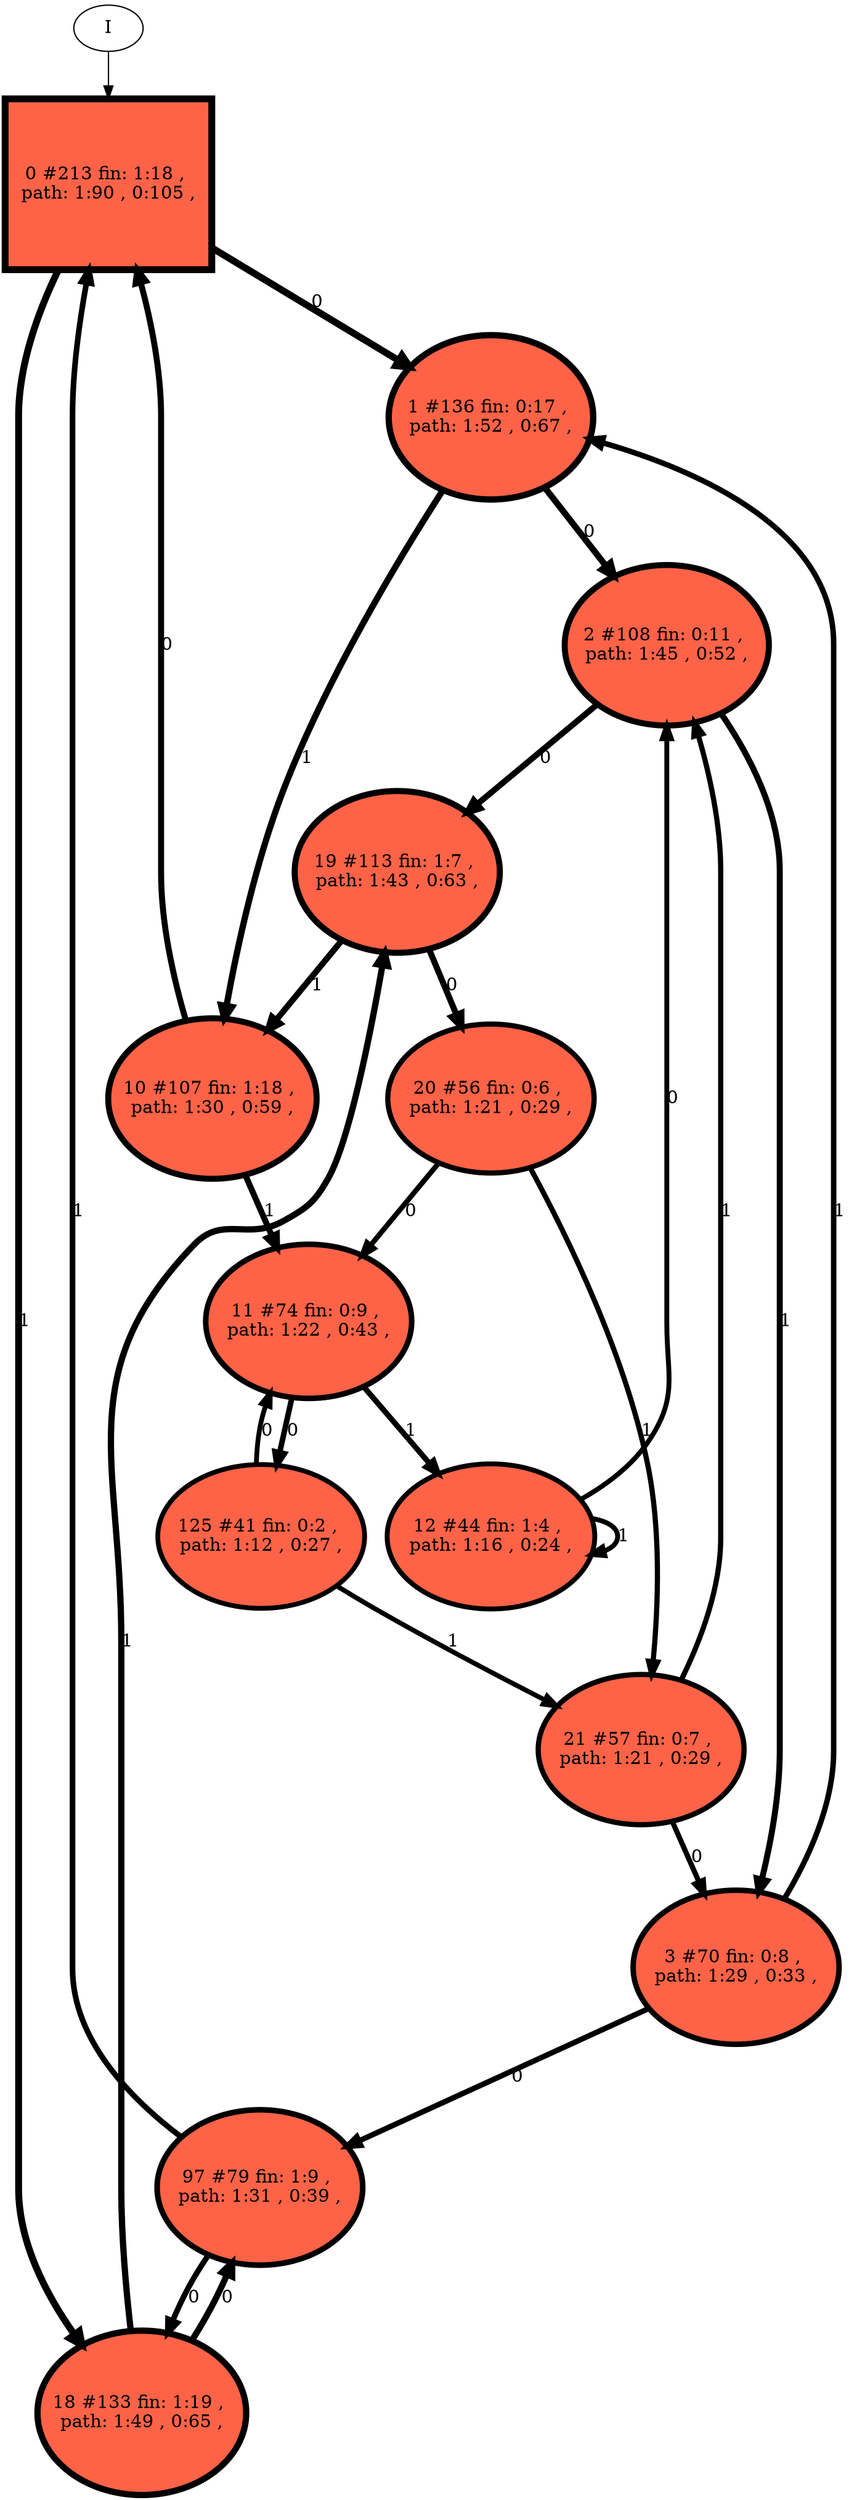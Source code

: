 // produced with flexfringe // 
digraph DFA {
	0 [label="root" shape=box];
		I -> 0;
	0 [ label="0 #213 fin: 1:18 , 
 path: 1:90 , 0:105 , " , style=filled, fillcolor="tomato", width=1.85097, height=1.85097, penwidth=5.36598];
		0 -> 1 [label="0 " , penwidth=5.36598 ];
		0 -> 18 [label="1 " , penwidth=5.36598 ];
	1 [ label="1 #136 fin: 0:17 , 
 path: 1:52 , 0:67 , " , style=filled, fillcolor="tomato", width=1.77833, height=1.77833, penwidth=4.91998];
		1 -> 2 [label="0 " , penwidth=4.91998 ];
		1 -> 10 [label="1 " , penwidth=4.91998 ];
	18 [ label="18 #133 fin: 1:19 , 
 path: 1:49 , 0:65 , " , style=filled, fillcolor="tomato", width=1.77459, height=1.77459, penwidth=4.89784];
		18 -> 97 [label="0 " , penwidth=4.89784 ];
		18 -> 19 [label="1 " , penwidth=4.89784 ];
	2 [ label="2 #108 fin: 0:11 , 
 path: 1:45 , 0:52 , " , style=filled, fillcolor="tomato", width=1.73895, height=1.73895, penwidth=4.69135];
		2 -> 19 [label="0 " , penwidth=4.69135 ];
		2 -> 3 [label="1 " , penwidth=4.69135 ];
	10 [ label="10 #107 fin: 1:18 , 
 path: 1:30 , 0:59 , " , style=filled, fillcolor="tomato", width=1.73733, height=1.73733, penwidth=4.68213];
		10 -> 0 [label="0 " , penwidth=4.68213 ];
		10 -> 11 [label="1 " , penwidth=4.68213 ];
	97 [ label="97 #79 fin: 1:9 , 
 path: 1:31 , 0:39 , " , style=filled, fillcolor="tomato", width=1.68307, height=1.68307, penwidth=4.38203];
		97 -> 18 [label="0 " , penwidth=4.38203 ];
		97 -> 0 [label="1 " , penwidth=4.38203 ];
	19 [ label="19 #113 fin: 1:7 , 
 path: 1:43 , 0:63 , " , style=filled, fillcolor="tomato", width=1.7468, height=1.7468, penwidth=4.7362];
		19 -> 20 [label="0 " , penwidth=4.7362 ];
		19 -> 10 [label="1 " , penwidth=4.7362 ];
	3 [ label="3 #70 fin: 0:8 , 
 path: 1:29 , 0:33 , " , style=filled, fillcolor="tomato", width=1.66064, height=1.66064, penwidth=4.26268];
		3 -> 97 [label="0 " , penwidth=4.26268 ];
		3 -> 1 [label="1 " , penwidth=4.26268 ];
	11 [ label="11 #74 fin: 0:9 , 
 path: 1:22 , 0:43 , " , style=filled, fillcolor="tomato", width=1.671, height=1.671, penwidth=4.31749];
		11 -> 125 [label="0 " , penwidth=4.31749 ];
		11 -> 12 [label="1 " , penwidth=4.31749 ];
	20 [ label="20 #56 fin: 0:6 , 
 path: 1:21 , 0:29 , " , style=filled, fillcolor="tomato", width=1.61801, height=1.61801, penwidth=4.04305];
		20 -> 11 [label="0 " , penwidth=4.04305 ];
		20 -> 21 [label="1 " , penwidth=4.04305 ];
	125 [ label="125 #41 fin: 0:2 , 
 path: 1:12 , 0:27 , " , style=filled, fillcolor="tomato", width=1.55555, height=1.55555, penwidth=3.73767];
		125 -> 11 [label="0 " , penwidth=3.73767 ];
		125 -> 21 [label="1 " , penwidth=3.73767 ];
	12 [ label="12 #44 fin: 1:4 , 
 path: 1:16 , 0:24 , " , style=filled, fillcolor="tomato", width=1.57, height=1.57, penwidth=3.80666];
		12 -> 2 [label="0 " , penwidth=3.80666 ];
		12 -> 12 [label="1 " , penwidth=3.80666 ];
	21 [ label="21 #57 fin: 0:7 , 
 path: 1:21 , 0:29 , " , style=filled, fillcolor="tomato", width=1.62145, height=1.62145, penwidth=4.06044];
		21 -> 3 [label="0 " , penwidth=4.06044 ];
		21 -> 2 [label="1 " , penwidth=4.06044 ];
}
